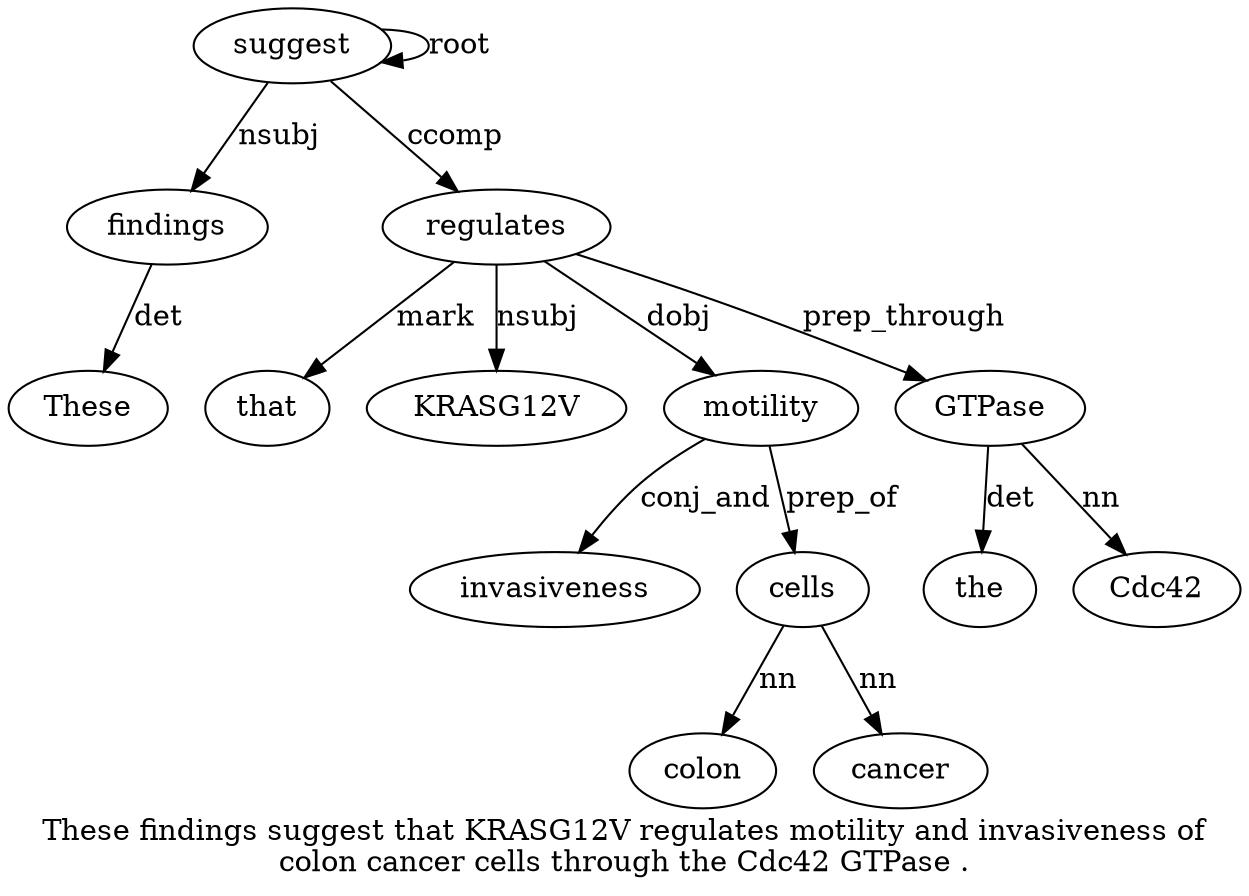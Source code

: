 digraph "These findings suggest that KRASG12V regulates motility and invasiveness of colon cancer cells through the Cdc42 GTPase ." {
label="These findings suggest that KRASG12V regulates motility and invasiveness of
colon cancer cells through the Cdc42 GTPase .";
findings2 [style=filled, fillcolor=white, label=findings];
These1 [style=filled, fillcolor=white, label=These];
findings2 -> These1  [label=det];
suggest3 [style=filled, fillcolor=white, label=suggest];
suggest3 -> findings2  [label=nsubj];
suggest3 -> suggest3  [label=root];
regulates6 [style=filled, fillcolor=white, label=regulates];
that4 [style=filled, fillcolor=white, label=that];
regulates6 -> that4  [label=mark];
KRASG12V5 [style=filled, fillcolor=white, label=KRASG12V];
regulates6 -> KRASG12V5  [label=nsubj];
suggest3 -> regulates6  [label=ccomp];
motility7 [style=filled, fillcolor=white, label=motility];
regulates6 -> motility7  [label=dobj];
invasiveness9 [style=filled, fillcolor=white, label=invasiveness];
motility7 -> invasiveness9  [label=conj_and];
cells13 [style=filled, fillcolor=white, label=cells];
colon11 [style=filled, fillcolor=white, label=colon];
cells13 -> colon11  [label=nn];
cancer12 [style=filled, fillcolor=white, label=cancer];
cells13 -> cancer12  [label=nn];
motility7 -> cells13  [label=prep_of];
GTPase17 [style=filled, fillcolor=white, label=GTPase];
the15 [style=filled, fillcolor=white, label=the];
GTPase17 -> the15  [label=det];
Cdc4216 [style=filled, fillcolor=white, label=Cdc42];
GTPase17 -> Cdc4216  [label=nn];
regulates6 -> GTPase17  [label=prep_through];
}

